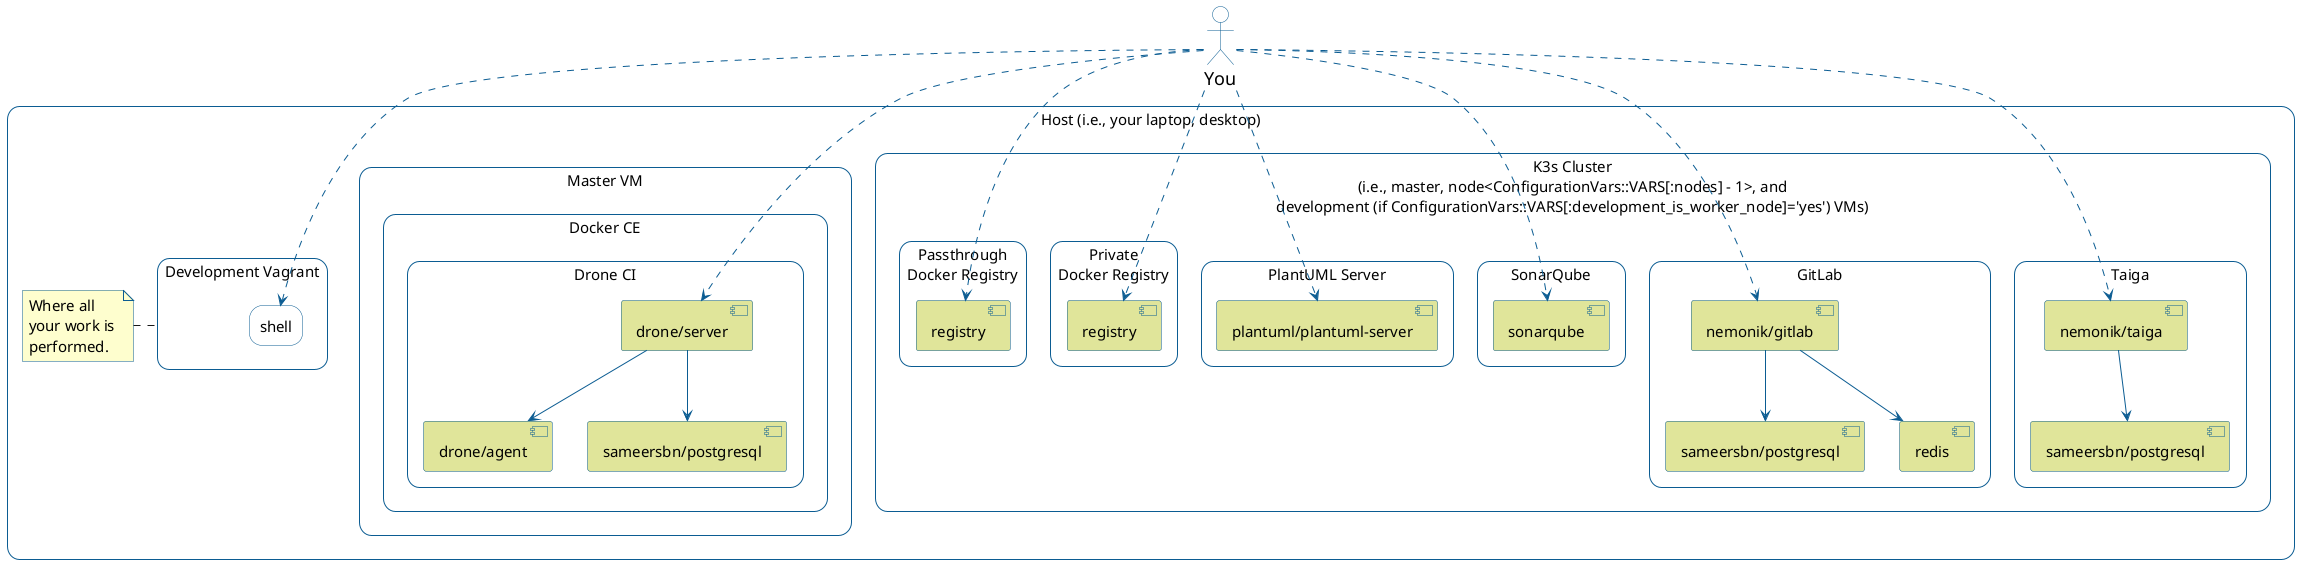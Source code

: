 @startuml
skinparam shadowing false

skinparam actor {
  BorderColor #0B5C92
  BackgroundColor none
  FontStyle "Thin"
  FontSize 18
}

skinparam node {
  BorderColor #0B5C92
  BackgroundColor #ffffff
  FontStyle "Thin"
  FontSize 15
}

skinparam rectangle {
  roundCorner 25
  BorderColor #0B5C92
  BackgroundColor #ffffff
  FontStyle "Thin"
  FontSize 15
}

skinparam component {
  BorderColor #0B5C92
  BackgroundColor #e0e59a
  FontStyle "Thin"
  FontSize 15
}


skinparam note {
  BorderColor #0B5C92
  BackgroundColor #FEFECE
  FontStyle "Thin"
  FontSize 15
}

skinparam database {
  BorderColor #0B5C92
  BackgroundColor #e0e59a
  FontStyle "Thin"
  FontSize 15
}

actor "You" as you

rectangle "Host (i.e., your laptop, desktop)" {

  rectangle "K3s Cluster\n(i.e., master, node<ConfigurationVars::VARS[:nodes] - 1>, and\ndevelopment (if ConfigurationVars::VARS[:development_is_worker_node]='yes') VMs)" {

    rectangle "Taiga" {
      component "nemonik/taiga" as taiga
      component "sameersbn/postgresql" as taiga_postgresql
    }
      
    rectangle "GitLab" {
      component "nemonik/gitlab" as gitlab
      component "sameersbn/postgresql" as gitlab_postgresql
      component "redis" as gitlab_redis
    }
      
    rectangle "SonarQube" {
      component "sonarqube" as sonarqube
    }
      
    rectangle "PlantUML Server" {
      component "plantuml/plantuml-server" as plantuml_server
    }
    
    rectangle "Private\nDocker Registry" {
      component "registry" as private_registry
    }
      
    rectangle "Passthrough\nDocker Registry" {
      component "registry" as passthrough_registry
    }
  }

  rectangle "Master VM" as master {
    rectangle "Docker CE" as docker1 {
      rectangle "Drone CI" {
        component "drone/server" as drone_server
        component "drone/agent" as drone_agent
        component "sameersbn/postgresql" as drone_postgresql
      }
    }
  }

  rectangle "Development Vagrant" as development {
    rectangle "shell" as shell {
    }
  }

  note left of development
     Where all
     your work is 
     performed.
  end note
}

taiga -[#0B5C92]d-> taiga_postgresql

gitlab -[#0B5C92]d-> gitlab_postgresql
gitlab -[#0B5C92]d-> gitlab_redis

drone_server -[#0B5C92]d-> drone_agent
drone_server -[#0B5C92]d-> drone_postgresql

you .[#0B5C92]d.> sonarqube
you .[#0B5C92]d.> gitlab
you .[#0B5C92]d.> taiga
you .[#0B5C92]d.> plantuml_server
you .[#0B5C92]d.> drone_server
you .[#0B5C92]d.> private_registry
you .[#0B5C92]d.> passthrough_registry
you .[#0B5C92]d.> shell

@enduml
